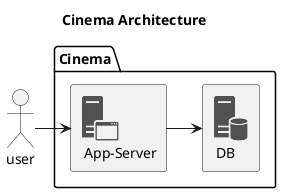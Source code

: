 @startuml
!include <tupadr3/common>

!include <office/Servers/database_server>
!include <office/Servers/application_server>

title Cinema Architecture
actor user
package "Cinema" {
    OFF_DATABASE_SERVER(db,DB)
    OFF_APPLICATION_SERVER(app,App-Server)
    user->app
    app -> db
}
@enduml